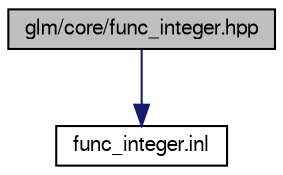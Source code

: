 digraph "glm/core/func_integer.hpp"
{
  edge [fontname="FreeSans",fontsize="10",labelfontname="FreeSans",labelfontsize="10"];
  node [fontname="FreeSans",fontsize="10",shape=record];
  Node1 [label="glm/core/func_integer.hpp",height=0.2,width=0.4,color="black", fillcolor="grey75", style="filled" fontcolor="black"];
  Node1 -> Node2 [color="midnightblue",fontsize="10",style="solid",fontname="FreeSans"];
  Node2 [label="func_integer.inl",height=0.2,width=0.4,color="black", fillcolor="white", style="filled",URL="$d9/dbc/func__integer_8inl.html"];
}
